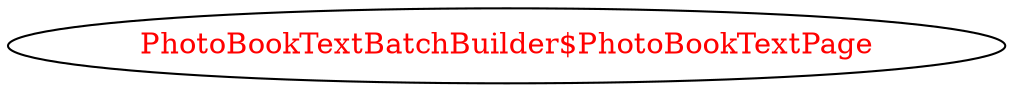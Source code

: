 digraph dependencyGraph {
 concentrate=true;
 ranksep="2.0";
 rankdir="LR"; 
 splines="ortho";
"PhotoBookTextBatchBuilder$PhotoBookTextPage" [fontcolor="red"];
}